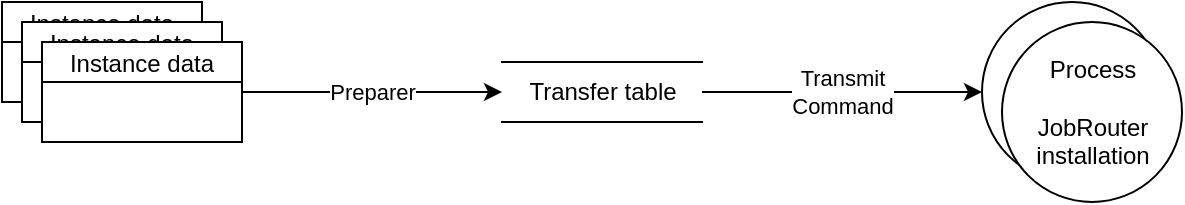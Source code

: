 <mxfile version="12.6.7" type="device"><diagram id="B3KGt5ixbZgbOSoK4YK8" name="Page-1"><mxGraphModel dx="781" dy="631" grid="1" gridSize="10" guides="1" tooltips="1" connect="1" arrows="1" fold="1" page="1" pageScale="1" pageWidth="827" pageHeight="1169" math="0" shadow="0"><root><mxCell id="0"/><mxCell id="1" parent="0"/><mxCell id="GZwR0y6QicpFYenOTMVu-1" value="Instance data" style="swimlane;fontStyle=0;childLayout=stackLayout;horizontal=1;startSize=20;fillColor=#ffffff;horizontalStack=0;resizeParent=1;resizeParentMax=0;resizeLast=0;collapsible=0;marginBottom=0;swimlaneFillColor=#ffffff;" parent="1" vertex="1"><mxGeometry x="50" y="240" width="100" height="50" as="geometry"/></mxCell><mxCell id="GZwR0y6QicpFYenOTMVu-2" value="Instance data" style="swimlane;fontStyle=0;childLayout=stackLayout;horizontal=1;startSize=20;fillColor=#ffffff;horizontalStack=0;resizeParent=1;resizeParentMax=0;resizeLast=0;collapsible=0;marginBottom=0;swimlaneFillColor=#ffffff;" parent="1" vertex="1"><mxGeometry x="60" y="250" width="100" height="50" as="geometry"/></mxCell><mxCell id="GZwR0y6QicpFYenOTMVu-3" value="Instance data" style="swimlane;fontStyle=0;childLayout=stackLayout;horizontal=1;startSize=20;fillColor=#ffffff;horizontalStack=0;resizeParent=1;resizeParentMax=0;resizeLast=0;collapsible=0;marginBottom=0;swimlaneFillColor=#ffffff;" parent="1" vertex="1"><mxGeometry x="70" y="260" width="100" height="50" as="geometry"/></mxCell><mxCell id="GZwR0y6QicpFYenOTMVu-4" value="Preparer" style="endArrow=classic;html=1;exitX=1;exitY=0.5;exitDx=0;exitDy=0;entryX=0;entryY=0.5;entryDx=0;entryDy=0;" parent="1" source="GZwR0y6QicpFYenOTMVu-3" target="GZwR0y6QicpFYenOTMVu-5" edge="1"><mxGeometry width="50" height="50" relative="1" as="geometry"><mxPoint x="210" y="320" as="sourcePoint"/><mxPoint x="270" y="285" as="targetPoint"/></mxGeometry></mxCell><mxCell id="GZwR0y6QicpFYenOTMVu-5" value="Transfer table" style="html=1;dashed=0;whitespace=wrap;shape=partialRectangle;right=0;left=0;" parent="1" vertex="1"><mxGeometry x="300" y="270" width="100" height="30" as="geometry"/></mxCell><mxCell id="GZwR0y6QicpFYenOTMVu-6" value="Transmit&lt;br&gt;Command" style="endArrow=classic;html=1;exitX=1;exitY=0.5;exitDx=0;exitDy=0;entryX=0;entryY=0.5;entryDx=0;entryDy=0;" parent="1" source="GZwR0y6QicpFYenOTMVu-5" target="GZwR0y6QicpFYenOTMVu-7" edge="1"><mxGeometry width="50" height="50" relative="1" as="geometry"><mxPoint x="400" y="284.5" as="sourcePoint"/><mxPoint x="540" y="285" as="targetPoint"/></mxGeometry></mxCell><mxCell id="GZwR0y6QicpFYenOTMVu-7" value="" style="shape=ellipse;html=1;dashed=0;whitespace=wrap;aspect=fixed;perimeter=ellipsePerimeter;" parent="1" vertex="1"><mxGeometry x="540" y="240" width="90" height="90" as="geometry"/></mxCell><mxCell id="GZwR0y6QicpFYenOTMVu-8" value="Process&lt;br&gt;&lt;br&gt;JobRouter&lt;br&gt;installation" style="shape=ellipse;html=1;dashed=0;whitespace=wrap;aspect=fixed;perimeter=ellipsePerimeter;" parent="1" vertex="1"><mxGeometry x="550" y="250" width="90" height="90" as="geometry"/></mxCell></root></mxGraphModel></diagram></mxfile>
